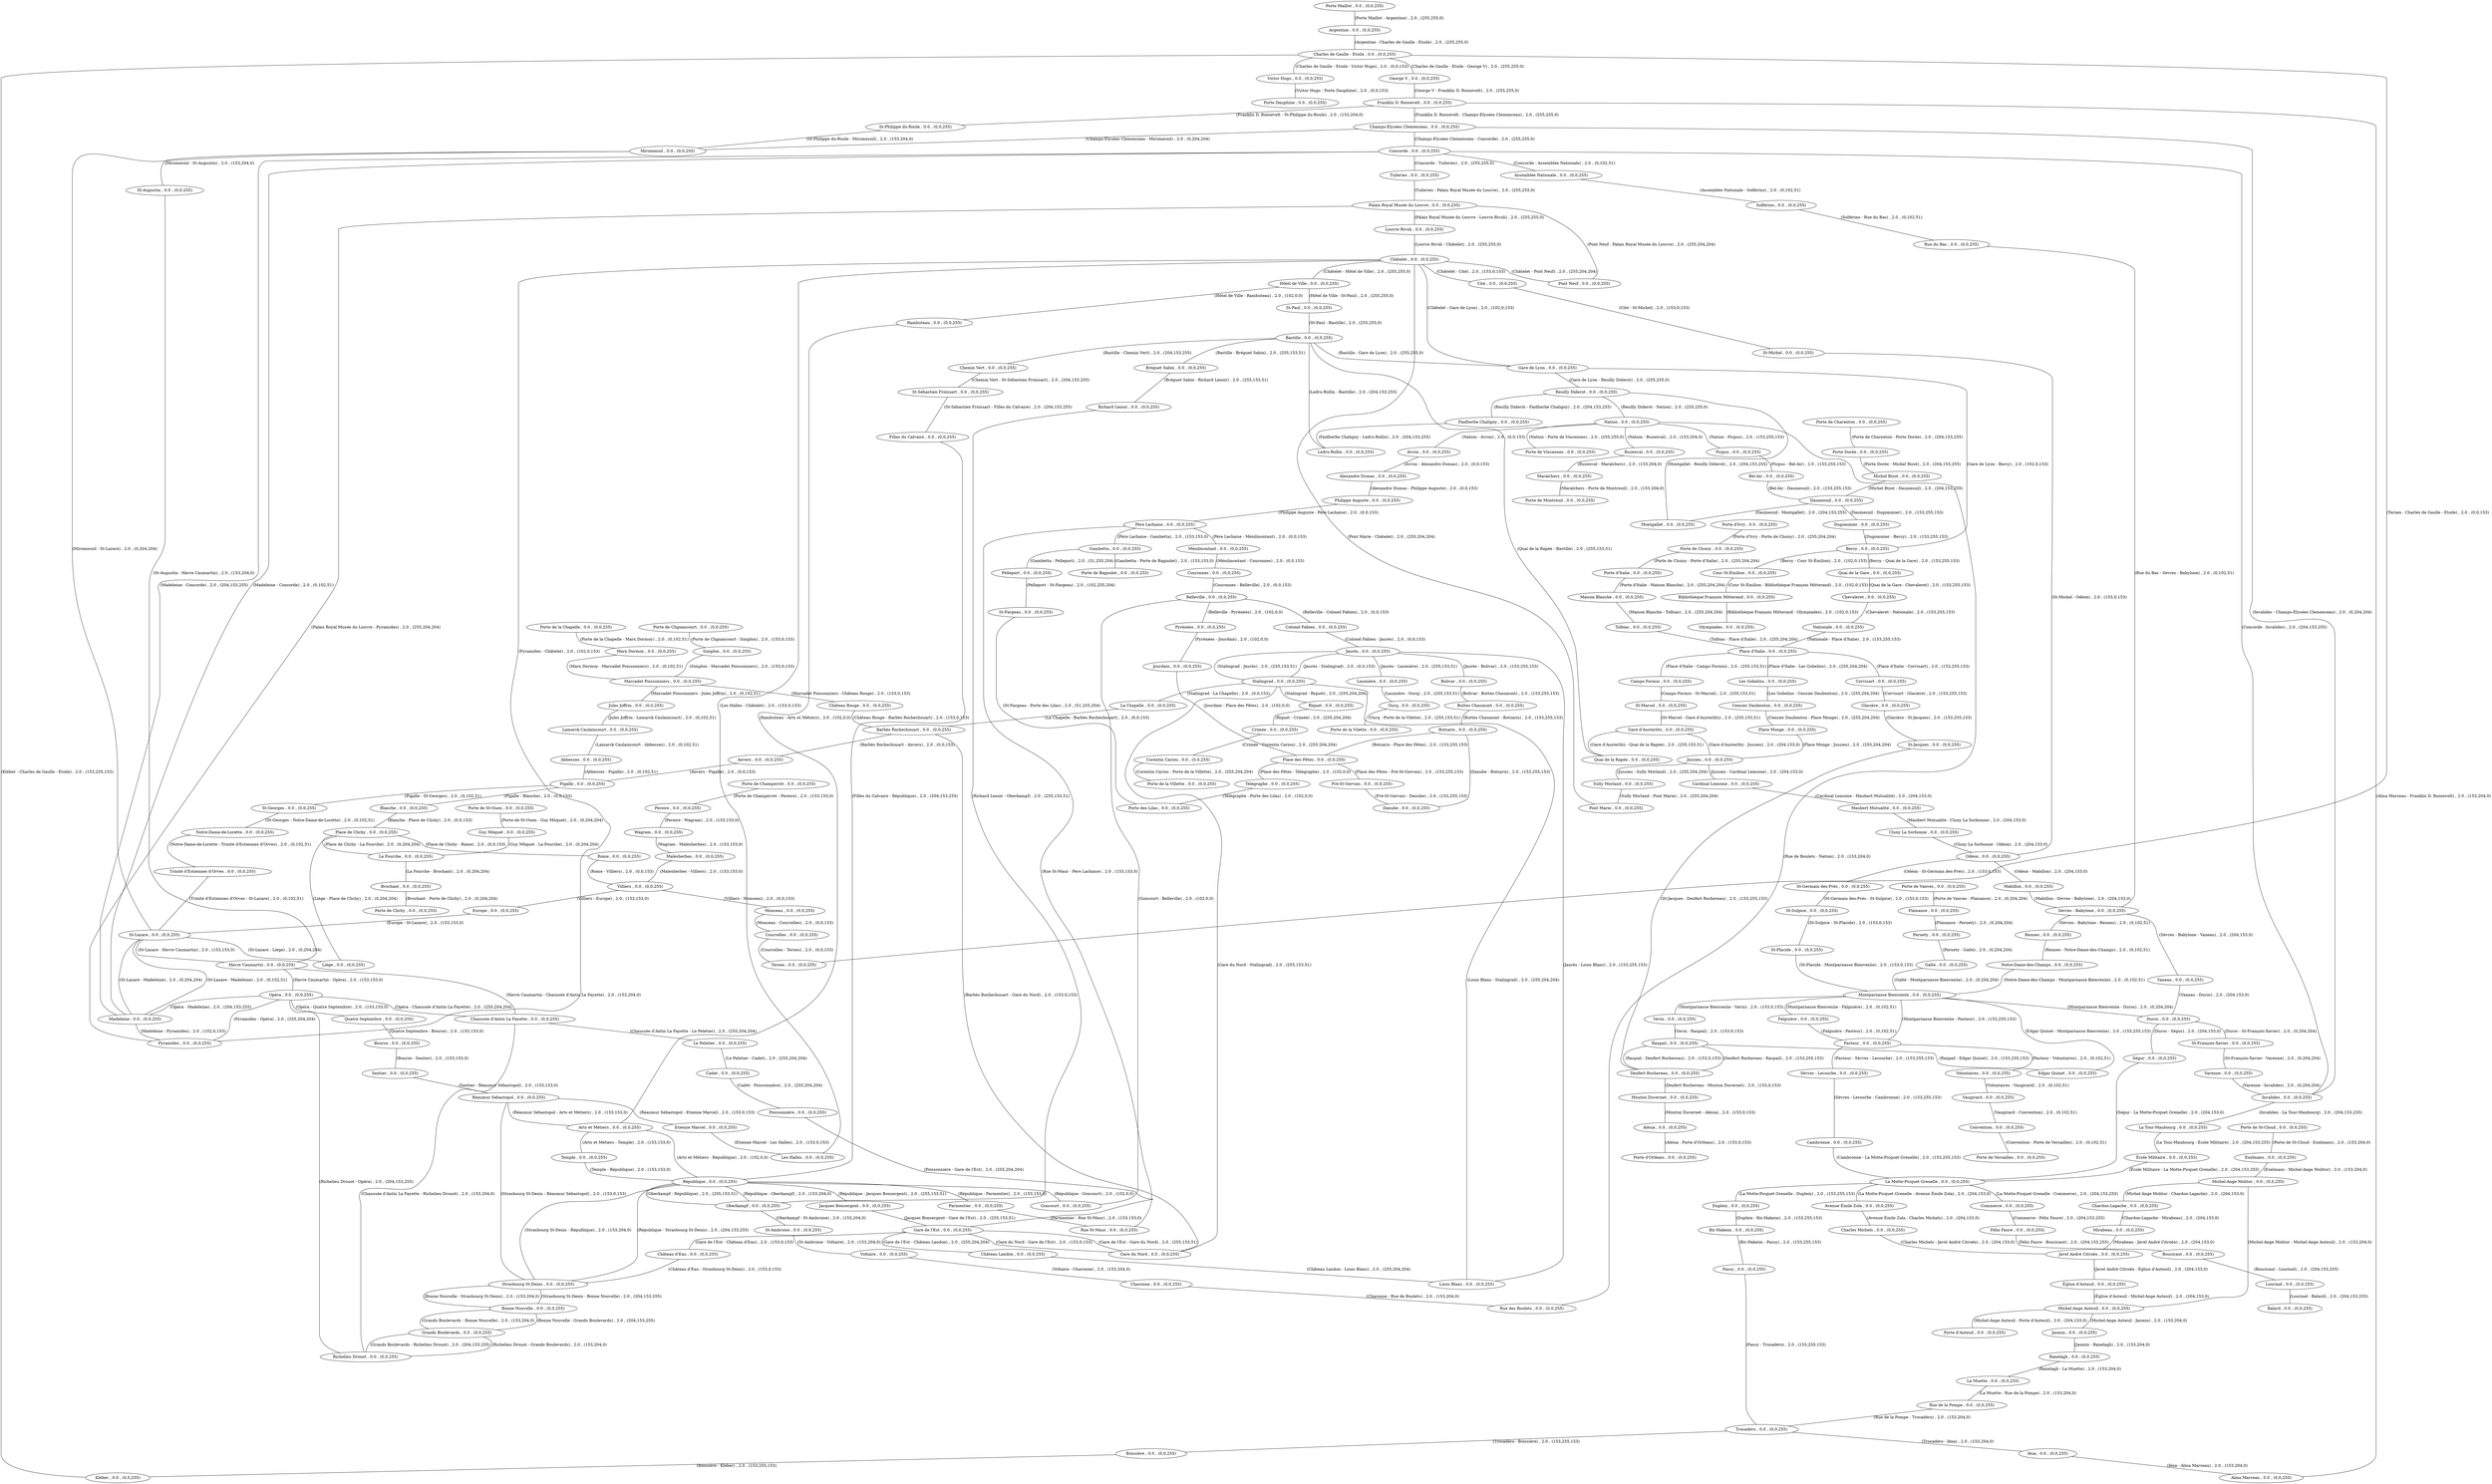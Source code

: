 graph G {
  1 [label = "Porte Maillot , 0.0 , (0,0,255)"];
  2 [label = "Argentine , 0.0 , (0,0,255)"];
  3 [label = "Charles de Gaulle - Etoile , 0.0 , (0,0,255)"];
  4 [label = "George V , 0.0 , (0,0,255)"];
  5 [label = "Franklin D. Roosevelt , 0.0 , (0,0,255)"];
  6 [label = "Champs-Elysées Clemenceau , 0.0 , (0,0,255)"];
  7 [label = "Concorde , 0.0 , (0,0,255)"];
  8 [label = "Tuileries , 0.0 , (0,0,255)"];
  9 [label = "Palais Royal Musée du Louvre , 0.0 , (0,0,255)"];
  10 [label = "Louvre Rivoli , 0.0 , (0,0,255)"];
  11 [label = "Châtelet , 0.0 , (0,0,255)"];
  12 [label = "Hôtel de Ville , 0.0 , (0,0,255)"];
  13 [label = "St-Paul , 0.0 , (0,0,255)"];
  14 [label = "Bastille , 0.0 , (0,0,255)"];
  15 [label = "Gare de Lyon , 0.0 , (0,0,255)"];
  16 [label = "Reuilly Diderot , 0.0 , (0,0,255)"];
  17 [label = "Nation , 0.0 , (0,0,255)"];
  18 [label = "Porte de Vincennes , 0.0 , (0,0,255)"];
  19 [label = "Avron , 0.0 , (0,0,255)"];
  20 [label = "Alexandre Dumas , 0.0 , (0,0,255)"];
  21 [label = "Philippe Auguste , 0.0 , (0,0,255)"];
  22 [label = "Père Lachaise , 0.0 , (0,0,255)"];
  23 [label = "Ménilmontant , 0.0 , (0,0,255)"];
  24 [label = "Couronnes , 0.0 , (0,0,255)"];
  25 [label = "Belleville , 0.0 , (0,0,255)"];
  26 [label = "Colonel Fabien , 0.0 , (0,0,255)"];
  27 [label = "Jaurès , 0.0 , (0,0,255)"];
  28 [label = "Stalingrad , 0.0 , (0,0,255)"];
  29 [label = "La Chapelle , 0.0 , (0,0,255)"];
  30 [label = "Barbès Rochechouart , 0.0 , (0,0,255)"];
  31 [label = "Anvers , 0.0 , (0,0,255)"];
  32 [label = "Pigalle , 0.0 , (0,0,255)"];
  33 [label = "Blanche , 0.0 , (0,0,255)"];
  34 [label = "Place de Clichy , 0.0 , (0,0,255)"];
  35 [label = "Rome , 0.0 , (0,0,255)"];
  36 [label = "Villiers , 0.0 , (0,0,255)"];
  37 [label = "Monceau , 0.0 , (0,0,255)"];
  38 [label = "Courcelles , 0.0 , (0,0,255)"];
  39 [label = "Ternes , 0.0 , (0,0,255)"];
  40 [label = "Porte de Champerret , 0.0 , (0,0,255)"];
  41 [label = "Pereire , 0.0 , (0,0,255)"];
  42 [label = "Wagram , 0.0 , (0,0,255)"];
  43 [label = "Malesherbes , 0.0 , (0,0,255)"];
  44 [label = "Europe , 0.0 , (0,0,255)"];
  45 [label = "St-Lazare , 0.0 , (0,0,255)"];
  46 [label = "Havre Caumartin , 0.0 , (0,0,255)"];
  47 [label = "Opéra , 0.0 , (0,0,255)"];
  48 [label = "Quatre Septembre , 0.0 , (0,0,255)"];
  49 [label = "Bourse , 0.0 , (0,0,255)"];
  50 [label = "Sentier , 0.0 , (0,0,255)"];
  51 [label = "Réaumur Sébastopol , 0.0 , (0,0,255)"];
  52 [label = "Arts et Métiers , 0.0 , (0,0,255)"];
  53 [label = "Temple , 0.0 , (0,0,255)"];
  54 [label = "République , 0.0 , (0,0,255)"];
  55 [label = "Parmentier , 0.0 , (0,0,255)"];
  56 [label = "Rue St-Maur , 0.0 , (0,0,255)"];
  57 [label = "Gambetta , 0.0 , (0,0,255)"];
  58 [label = "Porte de Bagnolet , 0.0 , (0,0,255)"];
  59 [label = "Pelleport , 0.0 , (0,0,255)"];
  60 [label = "St-Fargeau , 0.0 , (0,0,255)"];
  61 [label = "Porte des Lilas , 0.0 , (0,0,255)"];
  62 [label = "Porte de Clignancourt , 0.0 , (0,0,255)"];
  63 [label = "Simplon , 0.0 , (0,0,255)"];
  64 [label = "Marcadet Poissonniers , 0.0 , (0,0,255)"];
  65 [label = "Château Rouge , 0.0 , (0,0,255)"];
  66 [label = "Gare du Nord , 0.0 , (0,0,255)"];
  67 [label = "Gare de l'Est , 0.0 , (0,0,255)"];
  68 [label = "Château d'Eau , 0.0 , (0,0,255)"];
  69 [label = "Strasbourg St-Denis , 0.0 , (0,0,255)"];
  70 [label = "Etienne Marcel , 0.0 , (0,0,255)"];
  71 [label = "Les Halles , 0.0 , (0,0,255)"];
  72 [label = "Cité , 0.0 , (0,0,255)"];
  73 [label = "St-Michel , 0.0 , (0,0,255)"];
  74 [label = "Odéon , 0.0 , (0,0,255)"];
  75 [label = "St-Germain des-Prés , 0.0 , (0,0,255)"];
  76 [label = "St-Sulpice , 0.0 , (0,0,255)"];
  77 [label = "St-Placide , 0.0 , (0,0,255)"];
  78 [label = "Montparnasse Bienvenüe , 0.0 , (0,0,255)"];
  79 [label = "Vavin , 0.0 , (0,0,255)"];
  80 [label = "Raspail , 0.0 , (0,0,255)"];
  81 [label = "Denfert Rochereau , 0.0 , (0,0,255)"];
  82 [label = "Mouton Duvernet , 0.0 , (0,0,255)"];
  83 [label = "Alésia , 0.0 , (0,0,255)"];
  84 [label = "Mirabeau , 0.0 , (0,0,255)"];
  85 [label = "Place d'Italie , 0.0 , (0,0,255)"];
  86 [label = "Campo Formio , 0.0 , (0,0,255)"];
  87 [label = "Pyramides , 0.0 , (0,0,255)"];
  88 [label = "Gare d'Austerlitz , 0.0 , (0,0,255)"];
  89 [label = "Quai de la Rapée , 0.0 , (0,0,255)"];
  90 [label = "Bréguet Sabin , 0.0 , (0,0,255)"];
  91 [label = "Richard Lenoir , 0.0 , (0,0,255)"];
  92 [label = "Oberkampf , 0.0 , (0,0,255)"];
  93 [label = "Jacques Bonsergent , 0.0 , (0,0,255)"];
  94 [label = "Laumière , 0.0 , (0,0,255)"];
  95 [label = "Ourq , 0.0 , (0,0,255)"];
  96 [label = "Porte de la Vilette , 0.0 , (0,0,255)"];
  97 [label = "Picpus , 0.0 , (0,0,255)"];
  98 [label = "Bel-Air , 0.0 , (0,0,255)"];
  99 [label = "Daumesnil , 0.0 , (0,0,255)"];
  100 [label = "Dugommier , 0.0 , (0,0,255)"];
  101 [label = "Bercy , 0.0 , (0,0,255)"];
  102 [label = "Quai de la Gare , 0.0 , (0,0,255)"];
  103 [label = "Chevaleret , 0.0 , (0,0,255)"];
  104 [label = "Nationale , 0.0 , (0,0,255)"];
  105 [label = "Corvisart , 0.0 , (0,0,255)"];
  106 [label = "Glacière , 0.0 , (0,0,255)"];
  107 [label = "St-Jacques , 0.0 , (0,0,255)"];
  108 [label = "Edgar Quinet , 0.0 , (0,0,255)"];
  109 [label = "Pasteur , 0.0 , (0,0,255)"];
  110 [label = "Sèvres - Lecourbe , 0.0 , (0,0,255)"];
  111 [label = "Cambronne , 0.0 , (0,0,255)"];
  112 [label = "La Motte-Picquet Grenelle , 0.0 , (0,0,255)"];
  113 [label = "Dupleix , 0.0 , (0,0,255)"];
  114 [label = "Bir-Hakeim , 0.0 , (0,0,255)"];
  115 [label = "Passy , 0.0 , (0,0,255)"];
  116 [label = "Trocadéro , 0.0 , (0,0,255)"];
  117 [label = "Boissière , 0.0 , (0,0,255)"];
  118 [label = "Kléber , 0.0 , (0,0,255)"];
  119 [label = "Porte d'Ivry , 0.0 , (0,0,255)"];
  120 [label = "Porte de Choisy , 0.0 , (0,0,255)"];
  121 [label = "Porte d'Italie , 0.0 , (0,0,255)"];
  122 [label = "Maison Blanche , 0.0 , (0,0,255)"];
  123 [label = "Tolbiac , 0.0 , (0,0,255)"];
  124 [label = "Censier Daubenton , 0.0 , (0,0,255)"];
  125 [label = "Place Monge , 0.0 , (0,0,255)"];
  126 [label = "Jussieu , 0.0 , (0,0,255)"];
  127 [label = "Sully Morland , 0.0 , (0,0,255)"];
  128 [label = "Pont Marie , 0.0 , (0,0,255)"];
  129 [label = "Pont Neuf , 0.0 , (0,0,255)"];
  130 [label = "Chaussée d'Antin La Fayette , 0.0 , (0,0,255)"];
  131 [label = "Le Peletier , 0.0 , (0,0,255)"];
  132 [label = "Cadet , 0.0 , (0,0,255)"];
  133 [label = "Poissonnière , 0.0 , (0,0,255)"];
  134 [label = "Château Landon , 0.0 , (0,0,255)"];
  135 [label = "Louis Blanc , 0.0 , (0,0,255)"];
  136 [label = "Riquet , 0.0 , (0,0,255)"];
  137 [label = "Crimée , 0.0 , (0,0,255)"];
  138 [label = "Corentin Cariou , 0.0 , (0,0,255)"];
  139 [label = "Porte de la Villette , 0.0 , (0,0,255)"];
  140 [label = "Porte de Charenton , 0.0 , (0,0,255)"];
  141 [label = "Porte Dorée , 0.0 , (0,0,255)"];
  142 [label = "Michel Bizot , 0.0 , (0,0,255)"];
  143 [label = "Montgallet , 0.0 , (0,0,255)"];
  144 [label = "Faidherbe Chaligny , 0.0 , (0,0,255)"];
  145 [label = "Ledru-Rollin , 0.0 , (0,0,255)"];
  146 [label = "Chemin Vert , 0.0 , (0,0,255)"];
  147 [label = "St-Sébastien Froissart , 0.0 , (0,0,255)"];
  148 [label = "Filles du Calvaire , 0.0 , (0,0,255)"];
  149 [label = "Bonne Nouvelle , 0.0 , (0,0,255)"];
  150 [label = "Grands Boulevards , 0.0 , (0,0,255)"];
  151 [label = "Richelieu Drouot , 0.0 , (0,0,255)"];
  152 [label = "Madeleine , 0.0 , (0,0,255)"];
  153 [label = "Invalides , 0.0 , (0,0,255)"];
  154 [label = "Jules Joffrin , 0.0 , (0,0,255)"];
  155 [label = "École Militaire , 0.0 , (0,0,255)"];
  156 [label = "Commerce , 0.0 , (0,0,255)"];
  157 [label = "Félix Faure , 0.0 , (0,0,255)"];
  158 [label = "Boucicaut , 0.0 , (0,0,255)"];
  159 [label = "Lourmel , 0.0 , (0,0,255)"];
  160 [label = "Balard , 0.0 , (0,0,255)"];
  161 [label = "Porte de St-Cloud , 0.0 , (0,0,255)"];
  162 [label = "Exelmans , 0.0 , (0,0,255)"];
  163 [label = "Michel-Ange Molitor , 0.0 , (0,0,255)"];
  164 [label = "Michel-Ange Auteuil , 0.0 , (0,0,255)"];
  165 [label = "Jasmin , 0.0 , (0,0,255)"];
  166 [label = "Ranelagh , 0.0 , (0,0,255)"];
  167 [label = "La Muette , 0.0 , (0,0,255)"];
  168 [label = "Rue de la Pompe , 0.0 , (0,0,255)"];
  169 [label = "Iéna , 0.0 , (0,0,255)"];
  170 [label = "Alma Marceau , 0.0 , (0,0,255)"];
  171 [label = "St-Philippe du-Roule , 0.0 , (0,0,255)"];
  172 [label = "Miromesnil , 0.0 , (0,0,255)"];
  173 [label = "St-Augustin , 0.0 , (0,0,255)"];
  174 [label = "St-Ambroise , 0.0 , (0,0,255)"];
  175 [label = "Voltaire , 0.0 , (0,0,255)"];
  176 [label = "Charonne , 0.0 , (0,0,255)"];
  177 [label = "Rue des Boulets , 0.0 , (0,0,255)"];
  178 [label = "Buzenval , 0.0 , (0,0,255)"];
  179 [label = "Maraîchers , 0.0 , (0,0,255)"];
  180 [label = "Porte de Montreuil , 0.0 , (0,0,255)"];
  181 [label = "Cardinal Lemoine , 0.0 , (0,0,255)"];
  182 [label = "Maubert Mutualité , 0.0 , (0,0,255)"];
  183 [label = "Cluny La Sorbonne , 0.0 , (0,0,255)"];
  184 [label = "Mabillon , 0.0 , (0,0,255)"];
  185 [label = "Sèvres - Babylone , 0.0 , (0,0,255)"];
  186 [label = "Bolivar , 0.0 , (0,0,255)"];
  187 [label = "Buttes Chaumont , 0.0 , (0,0,255)"];
  188 [label = "Place des Fêtes , 0.0 , (0,0,255)"];
  189 [label = "Pré-St-Gervais , 0.0 , (0,0,255)"];
  190 [label = "Danube , 0.0 , (0,0,255)"];
  191 [label = "Vaneau , 0.0 , (0,0,255)"];
  192 [label = "Duroc , 0.0 , (0,0,255)"];
  193 [label = "Ségur , 0.0 , (0,0,255)"];
  194 [label = "Avenue Émile Zola , 0.0 , (0,0,255)"];
  195 [label = "Charles Michels , 0.0 , (0,0,255)"];
  196 [label = "Javel André Citroën , 0.0 , (0,0,255)"];
  197 [label = "Église d'Auteuil , 0.0 , (0,0,255)"];
  198 [label = "Chardon-Lagache , 0.0 , (0,0,255)"];
  199 [label = "Porte d'Auteuil , 0.0 , (0,0,255)"];
  200 [label = "Rambuteau , 0.0 , (0,0,255)"];
  201 [label = "Goncourt , 0.0 , (0,0,255)"];
  202 [label = "Pyrénées , 0.0 , (0,0,255)"];
  203 [label = "Jourdain , 0.0 , (0,0,255)"];
  204 [label = "Télégraphe , 0.0 , (0,0,255)"];
  205 [label = "Porte de la Chapelle , 0.0 , (0,0,255)"];
  206 [label = "Marx Dormoy , 0.0 , (0,0,255)"];
  207 [label = "Lamarck Caulaincourt , 0.0 , (0,0,255)"];
  208 [label = "Abbesses , 0.0 , (0,0,255)"];
  209 [label = "St-Georges , 0.0 , (0,0,255)"];
  210 [label = "Notre-Dame-de-Lorette , 0.0 , (0,0,255)"];
  211 [label = "Trinité d'Estiennes d'Orves , 0.0 , (0,0,255)"];
  212 [label = "Assemblée Nationale , 0.0 , (0,0,255)"];
  213 [label = "Solférino , 0.0 , (0,0,255)"];
  214 [label = "Rue du Bac , 0.0 , (0,0,255)"];
  215 [label = "Rennes , 0.0 , (0,0,255)"];
  216 [label = "Notre-Dame-des-Champs , 0.0 , (0,0,255)"];
  217 [label = "Falguière , 0.0 , (0,0,255)"];
  218 [label = "Volontaires , 0.0 , (0,0,255)"];
  219 [label = "Vaugirard , 0.0 , (0,0,255)"];
  220 [label = "Convention , 0.0 , (0,0,255)"];
  221 [label = "Porte de Versailles , 0.0 , (0,0,255)"];
  222 [label = "Porte de Vanves , 0.0 , (0,0,255)"];
  223 [label = "Plaisance , 0.0 , (0,0,255)"];
  224 [label = "Pernety , 0.0 , (0,0,255)"];
  225 [label = "Gaîté , 0.0 , (0,0,255)"];
  226 [label = "St-François-Xavier , 0.0 , (0,0,255)"];
  227 [label = "Varenne , 0.0 , (0,0,255)"];
  228 [label = "Liège , 0.0 , (0,0,255)"];
  229 [label = "La Fourche , 0.0 , (0,0,255)"];
  230 [label = "Brochant , 0.0 , (0,0,255)"];
  231 [label = "Guy Môquet , 0.0 , (0,0,255)"];
  232 [label = "Porte de St-Ouen , 0.0 , (0,0,255)"];
  233 [label = "Porte de Clichy , 0.0 , (0,0,255)"];
  234 [label = "Cour St-Émilion , 0.0 , (0,0,255)"];
  235 [label = "Bibliothèque François Mitterand , 0.0 , (0,0,255)"];
  236 [label = "Olympiades , 0.0 , (0,0,255)"];
  237 [label = "Victor Hugo , 0.0 , (0,0,255)"];
  238 [label = "Porte Dauphine , 0.0 , (0,0,255)"];
  239 [label = "Porte d'Orléans , 0.0 , (0,0,255)"];
  240 [label = "St-Marcel , 0.0 , (0,0,255)"];
  241 [label = "Les Gobelins , 0.0 , (0,0,255)"];
  242 [label = "La Tour-Maubourg , 0.0 , (0,0,255)"];
  243 [label = "Botzaris , 0.0 , (0,0,255)"];
  1 -- 2 [label = "(Porte Maillot - Argentine) , 2.0 , (255,255,0)"];
  2 -- 3 [label = "(Argentine - Charles de Gaulle - Etoile) , 2.0 , (255,255,0)"];
  3 -- 4 [label = "(Charles de Gaulle - Etoile - George V) , 2.0 , (255,255,0)"];
  4 -- 5 [label = "(George V - Franklin D. Roosevelt) , 2.0 , (255,255,0)"];
  5 -- 6 [label = "(Franklin D. Roosevelt - Champs-Elysées Clemenceau) , 2.0 , (255,255,0)"];
  6 -- 7 [label = "(Champs-Elysées Clemenceau - Concorde) , 2.0 , (255,255,0)"];
  7 -- 8 [label = "(Concorde - Tuileries) , 2.0 , (255,255,0)"];
  8 -- 9 [label = "(Tuileries - Palais Royal Musée du Louvre) , 2.0 , (255,255,0)"];
  9 -- 10 [label = "(Palais Royal Musée du Louvre - Louvre Rivoli) , 2.0 , (255,255,0)"];
  10 -- 11 [label = "(Louvre Rivoli - Châtelet) , 2.0 , (255,255,0)"];
  11 -- 12 [label = "(Châtelet - Hôtel de Ville) , 2.0 , (255,255,0)"];
  12 -- 13 [label = "(Hôtel de Ville - St-Paul) , 2.0 , (255,255,0)"];
  13 -- 14 [label = "(St-Paul - Bastille) , 2.0 , (255,255,0)"];
  14 -- 15 [label = "(Bastille - Gare de Lyon) , 2.0 , (255,255,0)"];
  15 -- 16 [label = "(Gare de Lyon - Reuilly Diderot) , 2.0 , (255,255,0)"];
  16 -- 17 [label = "(Reuilly Diderot - Nation) , 2.0 , (255,255,0)"];
  17 -- 18 [label = "(Nation - Porte de Vincennes) , 2.0 , (255,255,0)"];
  17 -- 19 [label = "(Nation - Avron) , 2.0 , (0,0,153)"];
  19 -- 20 [label = "(Avron - Alexandre Dumas) , 2.0 , (0,0,153)"];
  20 -- 21 [label = "(Alexandre Dumas - Philippe Auguste) , 2.0 , (0,0,153)"];
  21 -- 22 [label = "(Philippe Auguste - Père Lachaise) , 2.0 , (0,0,153)"];
  22 -- 23 [label = "(Père Lachaise - Ménilmontant) , 2.0 , (0,0,153)"];
  23 -- 24 [label = "(Ménilmontant - Couronnes) , 2.0 , (0,0,153)"];
  24 -- 25 [label = "(Couronnes - Belleville) , 2.0 , (0,0,153)"];
  25 -- 26 [label = "(Belleville - Colonel Fabien) , 2.0 , (0,0,153)"];
  26 -- 27 [label = "(Colonel Fabien - Jaurès) , 2.0 , (0,0,153)"];
  27 -- 28 [label = "(Jaurès - Stalingrad) , 2.0 , (0,0,153)"];
  28 -- 29 [label = "(Stalingrad - La Chapelle) , 2.0 , (0,0,153)"];
  29 -- 30 [label = "(La Chapelle - Barbès Rochechouart) , 2.0 , (0,0,153)"];
  30 -- 31 [label = "(Barbès Rochechouart - Anvers) , 2.0 , (0,0,153)"];
  31 -- 32 [label = "(Anvers - Pigalle) , 2.0 , (0,0,153)"];
  32 -- 33 [label = "(Pigalle - Blanche) , 2.0 , (0,0,153)"];
  33 -- 34 [label = "(Blanche - Place de Clichy) , 2.0 , (0,0,153)"];
  34 -- 35 [label = "(Place de Clichy - Rome) , 2.0 , (0,0,153)"];
  35 -- 36 [label = "(Rome - Villiers) , 2.0 , (0,0,153)"];
  36 -- 37 [label = "(Villiers - Monceau) , 2.0 , (0,0,153)"];
  37 -- 38 [label = "(Monceau - Courcelles) , 2.0 , (0,0,153)"];
  38 -- 39 [label = "(Courcelles - Ternes) , 2.0 , (0,0,153)"];
  39 -- 3 [label = "(Ternes - Charles de Gaulle - Etoile) , 2.0 , (0,0,153)"];
  3 -- 237 [label = "(Charles de Gaulle - Etoile - Victor Hugo) , 2.0 , (0,0,153)"];
  237 -- 238 [label = "(Victor Hugo - Porte Dauphine) , 2.0 , (0,0,153)"];
  40 -- 41 [label = "(Porte de Champerret - Pereire) , 2.0 , (153,153,0)"];
  41 -- 42 [label = "(Pereire - Wagram) , 2.0 , (153,153,0)"];
  42 -- 43 [label = "(Wagram - Malesherbes) , 2.0 , (153,153,0)"];
  43 -- 36 [label = "(Malesherbes - Villiers) , 2.0 , (153,153,0)"];
  36 -- 44 [label = "(Villiers - Europe) , 2.0 , (153,153,0)"];
  44 -- 45 [label = "(Europe - St-Lazare) , 2.0 , (153,153,0)"];
  45 -- 46 [label = "(St-Lazare - Havre Caumartin) , 2.0 , (153,153,0)"];
  46 -- 47 [label = "(Havre Caumartin - Opéra) , 2.0 , (153,153,0)"];
  47 -- 48 [label = "(Opéra - Quatre Septembre) , 2.0 , (153,153,0)"];
  48 -- 49 [label = "(Quatre Septembre - Bourse) , 2.0 , (153,153,0)"];
  49 -- 50 [label = "(Bourse - Sentier) , 2.0 , (153,153,0)"];
  50 -- 51 [label = "(Sentier - Réaumur Sébastopol) , 2.0 , (153,153,0)"];
  51 -- 52 [label = "(Réaumur Sébastopol - Arts et Métiers) , 2.0 , (153,153,0)"];
  52 -- 53 [label = "(Arts et Métiers - Temple) , 2.0 , (153,153,0)"];
  53 -- 54 [label = "(Temple - République) , 2.0 , (153,153,0)"];
  54 -- 55 [label = "(République - Parmentier) , 2.0 , (153,153,0)"];
  55 -- 56 [label = "(Parmentier - Rue St-Maur) , 2.0 , (153,153,0)"];
  56 -- 22 [label = "(Rue St-Maur - Père Lachaise) , 2.0 , (153,153,0)"];
  22 -- 57 [label = "(Père Lachaise - Gambetta) , 2.0 , (153,153,0)"];
  57 -- 58 [label = "(Gambetta - Porte de Bagnolet) , 2.0 , (153,153,0)"];
  62 -- 63 [label = "(Porte de Clignancourt - Simplon) , 2.0 , (153,0,153)"];
  63 -- 64 [label = "(Simplon - Marcadet Poissonniers) , 2.0 , (153,0,153)"];
  64 -- 65 [label = "(Marcadet Poissonniers - Château Rouge) , 2.0 , (153,0,153)"];
  65 -- 30 [label = "(Château Rouge - Barbès Rochechouart) , 2.0 , (153,0,153)"];
  30 -- 66 [label = "(Barbès Rochechouart - Gare du Nord) , 2.0 , (153,0,153)"];
  66 -- 67 [label = "(Gare du Nord - Gare de l'Est) , 2.0 , (153,0,153)"];
  67 -- 68 [label = "(Gare de l'Est - Château d'Eau) , 2.0 , (153,0,153)"];
  68 -- 69 [label = "(Château d'Eau - Strasbourg St-Denis) , 2.0 , (153,0,153)"];
  69 -- 51 [label = "(Strasbourg St-Denis - Réaumur Sébastopol) , 2.0 , (153,0,153)"];
  51 -- 70 [label = "(Réaumur Sébastopol - Etienne Marcel) , 2.0 , (153,0,153)"];
  70 -- 71 [label = "(Etienne Marcel - Les Halles) , 2.0 , (153,0,153)"];
  71 -- 11 [label = "(Les Halles - Châtelet) , 2.0 , (153,0,153)"];
  11 -- 72 [label = "(Châtelet - Cité) , 2.0 , (153,0,153)"];
  72 -- 73 [label = "(Cité - St-Michel) , 2.0 , (153,0,153)"];
  73 -- 74 [label = "(St-Michel - Odéon) , 2.0 , (153,0,153)"];
  74 -- 75 [label = "(Odéon - St-Germain des-Prés) , 2.0 , (153,0,153)"];
  75 -- 76 [label = "(St-Germain des-Prés - St-Sulpice) , 2.0 , (153,0,153)"];
  76 -- 77 [label = "(St-Sulpice - St-Placide) , 2.0 , (153,0,153)"];
  77 -- 78 [label = "(St-Placide - Montparnasse Bienvenüe) , 2.0 , (153,0,153)"];
  78 -- 79 [label = "(Montparnasse Bienvenûe - Vavin) , 2.0 , (153,0,153)"];
  79 -- 80 [label = "(Vavin - Raspail) , 2.0 , (153,0,153)"];
  80 -- 81 [label = "(Raspail - Denfert Rochereau) , 2.0 , (153,0,153)"];
  81 -- 82 [label = "(Denfert Rochereau - Mouton Duvernet) , 2.0 , (153,0,153)"];
  82 -- 83 [label = "(Mouton Duvernet - Alésia) , 2.0 , (153,0,153)"];
  83 -- 239 [label = "(Alésia - Porte d'Orléans) , 2.0 , (153,0,153)"];
  85 -- 86 [label = "(Place d'Italie - Campo Formio) , 2.0 , (255,153,51)"];
  86 -- 240 [label = "(Campo Formio - St-Marcel) , 2.0 , (255,153,51)"];
  240 -- 88 [label = "(St-Marcel - Gare d'Austerlitz) , 2.0 , (255,153,51)"];
  88 -- 89 [label = "(Gare d'Austerlitz - Quai de la Rapée) , 2.0 , (255,153,51)"];
  89 -- 14 [label = "(Quai de la Rapée - Bastille) , 2.0 , (255,153,51)"];
  14 -- 90 [label = "(Bastille - Bréguet Sabin) , 2.0 , (255,153,51)"];
  90 -- 91 [label = "(Bréguet Sabin - Richard Lenoir) , 2.0 , (255,153,51)"];
  91 -- 92 [label = "(Richard Lenoir - Oberkampf) , 2.0 , (255,153,51)"];
  92 -- 54 [label = "(Oberkampf - République) , 2.0 , (255,153,51)"];
  54 -- 93 [label = "(République - Jacques Bonsergent) , 2.0 , (255,153,51)"];
  93 -- 67 [label = "(Jacques Bonsergent - Gare de l'Est) , 2.0 , (255,153,51)"];
  67 -- 66 [label = "(Gare de l'Est - Gare du Nord) , 2.0 , (255,153,51)"];
  66 -- 28 [label = "(Gare du Nord - Stalingrad) , 2.0 , (255,153,51)"];
  28 -- 27 [label = "(Stalingrad - Jaurès) , 2.0 , (255,153,51)"];
  27 -- 94 [label = "(Jaurès - Laumière) , 2.0 , (255,153,51)"];
  94 -- 95 [label = "(Laumière - Ourq) , 2.0 , (255,153,51)"];
  95 -- 96 [label = "(Ourq - Porte de la Vilette) , 2.0 , (255,153,51)"];
  17 -- 97 [label = "(Nation - Picpus) , 2.0 , (153,255,153)"];
  97 -- 98 [label = "(Picpus - Bel-Air) , 2.0 , (153,255,153)"];
  98 -- 99 [label = "(Bel-Air - Daumesnil) , 2.0 , (153,255,153)"];
  99 -- 100 [label = "(Daumesnil - Dugommier) , 2.0 , (153,255,153)"];
  100 -- 101 [label = "(Dugommier - Bercy) , 2.0 , (153,255,153)"];
  101 -- 102 [label = "(Bercy - Quai de la Gare) , 2.0 , (153,255,153)"];
  102 -- 103 [label = "(Quai de la Gare - Chevaleret) , 2.0 , (153,255,153)"];
  103 -- 104 [label = "(Chevaleret - Nationale) , 2.0 , (153,255,153)"];
  104 -- 85 [label = "(Nationale - Place d'Italie) , 2.0 , (153,255,153)"];
  85 -- 105 [label = "(Place d'Italie - Corvisart) , 2.0 , (153,255,153)"];
  105 -- 106 [label = "(Corvisart - Glacière) , 2.0 , (153,255,153)"];
  106 -- 107 [label = "(Glacière - St-Jacques) , 2.0 , (153,255,153)"];
  107 -- 81 [label = "(St-Jacques - Denfert Rochereau) , 2.0 , (153,255,153)"];
  81 -- 80 [label = "(Denfert Rochereau - Raspail) , 2.0 , (153,255,153)"];
  80 -- 108 [label = "(Raspail - Edgar Quinet) , 2.0 , (153,255,153)"];
  108 -- 78 [label = "(Edgar Quinet - Montparnasse Bienvenüe) , 2.0 , (153,255,153)"];
  78 -- 109 [label = "(Montparnasse Bienvenüe - Pasteur) , 2.0 , (153,255,153)"];
  109 -- 110 [label = "(Pasteur - Sèvres - Lecourbe) , 2.0 , (153,255,153)"];
  110 -- 111 [label = "(Sèvres - Lecourbe - Cambronne) , 2.0 , (153,255,153)"];
  111 -- 112 [label = "(Cambronne - La Motte-Picquet Grenelle) , 2.0 , (153,255,153)"];
  112 -- 113 [label = "(La Motte-Picquet Grenelle - Dupleix) , 2.0 , (153,255,153)"];
  113 -- 114 [label = "(Dupleix - Bir-Hakeim) , 2.0 , (153,255,153)"];
  114 -- 115 [label = "(Bir-Hakeim - Passy) , 2.0 , (153,255,153)"];
  115 -- 116 [label = "(Passy - Trocadéro) , 2.0 , (153,255,153)"];
  116 -- 117 [label = "(Trocadéro - Boissière) , 2.0 , (153,255,153)"];
  117 -- 118 [label = "(Boissière - Kléber) , 2.0 , (153,255,153)"];
  118 -- 3 [label = "(Kléber - Charles de Gaulle - Etoile) , 2.0 , (153,255,153)"];
  119 -- 120 [label = "(Porte d'Ivry - Porte de Choisy) , 2.0 , (255,204,204)"];
  120 -- 121 [label = "(Porte de Choisy - Porte d'Italie) , 2.0 , (255,204,204)"];
  121 -- 122 [label = "(Porte d'Italie - Maison Blanche) , 2.0 , (255,204,204)"];
  122 -- 123 [label = "(Maison Blanche - Tolbiac) , 2.0 , (255,204,204)"];
  123 -- 85 [label = "(Tolbiac - Place d'Italie) , 2.0 , (255,204,204)"];
  85 -- 241 [label = "(Place d'Italie - Les Gobelins) , 2.0 , (255,204,204)"];
  241 -- 124 [label = "(Les Gobelins - Censier Daubenton) , 2.0 , (255,204,204)"];
  124 -- 125 [label = "(Censier Daubenton - Place Monge) , 2.0 , (255,204,204)"];
  125 -- 126 [label = "(Place Monge - Jussieu) , 2.0 , (255,204,204)"];
  126 -- 127 [label = "(Jussieu - Sully Morland) , 2.0 , (255,204,204)"];
  127 -- 128 [label = "(Sully Morland - Pont Marie) , 2.0 , (255,204,204)"];
  128 -- 11 [label = "(Pont Marie - Châtelet) , 2.0 , (255,204,204)"];
  11 -- 129 [label = "(Châtelet - Pont Neuf) , 2.0 , (255,204,204)"];
  129 -- 9 [label = "(Pont Neuf - Palais Royal Musée du Louvre) , 2.0 , (255,204,204)"];
  9 -- 87 [label = "(Palais Royal Musée du Louvre - Pyramides) , 2.0 , (255,204,204)"];
  87 -- 47 [label = "(Pyramides - Opéra) , 2.0 , (255,204,204)"];
  47 -- 130 [label = "(Opéra - Chaussée d'Antin La Fayette) , 2.0 , (255,204,204)"];
  130 -- 131 [label = "(Chaussée d'Antin La Fayette - Le Peletier) , 2.0 , (255,204,204)"];
  131 -- 132 [label = "(Le Peletier - Cadet) , 2.0 , (255,204,204)"];
  132 -- 133 [label = "(Cadet - Poissonnière) , 2.0 , (255,204,204)"];
  133 -- 67 [label = "(Poissonnière - Gare de l'Est) , 2.0 , (255,204,204)"];
  67 -- 134 [label = "(Gare de l'Est - Château Landon) , 2.0 , (255,204,204)"];
  134 -- 135 [label = "(Château Landon - Louis Blanc) , 2.0 , (255,204,204)"];
  135 -- 28 [label = "(Louis Blanc - Stalingrad) , 2.0 , (255,204,204)"];
  28 -- 136 [label = "(Stalingrad - Riquet) , 2.0 , (255,204,204)"];
  136 -- 137 [label = "(Riquet - Crimée) , 2.0 , (255,204,204)"];
  137 -- 138 [label = "(Crimée - Corentin Cariou) , 2.0 , (255,204,204)"];
  138 -- 139 [label = "(Corentin Cariou - Porte de la Villette) , 2.0 , (255,204,204)"];
  140 -- 141 [label = "(Porte de Charenton - Porte Dorée) , 2.0 , (204,153,255)"];
  141 -- 142 [label = "(Porte Dorée - Michel Bizot) , 2.0 , (204,153,255)"];
  142 -- 99 [label = "(Michel Bizot - Daumesnil) , 2.0 , (204,153,255)"];
  99 -- 143 [label = "(Daumesnil - Montgallet) , 2.0 , (204,153,255)"];
  143 -- 16 [label = "(Montgallet - Reuilly Diderot) , 2.0 , (204,153,255)"];
  16 -- 144 [label = "(Reuilly Diderot - Faidherbe Chaligny) , 2.0 , (204,153,255)"];
  144 -- 145 [label = "(Faidherbe Chaligny - Ledru-Rollin) , 2.0 , (204,153,255)"];
  145 -- 14 [label = "(Ledru-Rollin - Bastille) , 2.0 , (204,153,255)"];
  14 -- 146 [label = "(Bastille - Chemin Vert) , 2.0 , (204,153,255)"];
  146 -- 147 [label = "(Chemin Vert - St-Sébastien Froissart) , 2.0 , (204,153,255)"];
  147 -- 148 [label = "(St-Sébastien Froissart - Filles du Calvaire) , 2.0 , (204,153,255)"];
  148 -- 54 [label = "(Filles du Calvaire - République) , 2.0 , (204,153,255)"];
  54 -- 69 [label = "(République - Strasbourg St-Denis) , 2.0 , (204,153,255)"];
  69 -- 149 [label = "(Strasbourg St-Denis - Bonne Nouvelle) , 2.0 , (204,153,255)"];
  149 -- 150 [label = "(Bonne Nouvelle - Grands Boulevards) , 2.0 , (204,153,255)"];
  150 -- 151 [label = "(Grands Boulevards - Richelieu Drouot) , 2.0 , (204,153,255)"];
  151 -- 47 [label = "(Richelieu Drouot - Opéra) , 2.0 , (204,153,255)"];
  47 -- 152 [label = "(Opéra - Madeleine) , 2.0 , (204,153,255)"];
  152 -- 7 [label = "(Madeleine - Concorde) , 2.0 , (204,153,255)"];
  7 -- 153 [label = "(Concorde - Invalides) , 2.0 , (204,153,255)"];
  153 -- 242 [label = "(Invalides - La Tour-Maubourg) , 2.0 , (204,153,255)"];
  242 -- 155 [label = "(La Tour-Maubourg - École Militaire) , 2.0 , (204,153,255)"];
  155 -- 112 [label = "(École Militaire - La Motte-Picquet Grenelle) , 2.0 , (204,153,255)"];
  112 -- 156 [label = "(La Motte-Picquet Grenelle - Commerce) , 2.0 , (204,153,255)"];
  156 -- 157 [label = "(Commerce - Félix Faure) , 2.0 , (204,153,255)"];
  157 -- 158 [label = "(Félix Faure - Boucicaut) , 2.0 , (204,153,255)"];
  158 -- 159 [label = "(Boucicaut - Lourmel) , 2.0 , (204,153,255)"];
  159 -- 160 [label = "(Lourmel - Balard) , 2.0 , (204,153,255)"];
  161 -- 162 [label = "(Porte de St-Cloud - Exelmans) , 2.0 , (153,204,0)"];
  162 -- 163 [label = "(Exelmans - Michel-Ange Molitor) , 2.0 , (153,204,0)"];
  163 -- 164 [label = "(Michel-Ange Molitor - Michel-Ange Auteuil) , 2.0 , (153,204,0)"];
  164 -- 165 [label = "(Michel-Ange Auteuil - Jasmin) , 2.0 , (153,204,0)"];
  165 -- 166 [label = "(Jasmin - Ranelagh) , 2.0 , (153,204,0)"];
  166 -- 167 [label = "(Ranelagh - La Muette) , 2.0 , (153,204,0)"];
  167 -- 168 [label = "(La Muette - Rue de la Pompe) , 2.0 , (153,204,0)"];
  168 -- 116 [label = "(Rue de la Pompe - Trocadéro) , 2.0 , (153,204,0)"];
  116 -- 169 [label = "(Trocadéro - Iéna) , 2.0 , (153,204,0)"];
  169 -- 170 [label = "(Iéna - Alma Marceau) , 2.0 , (153,204,0)"];
  170 -- 5 [label = "(Alma Marceau - Franklin D. Roosevelt) , 2.0 , (153,204,0)"];
  5 -- 171 [label = "(Franklin D. Roosevelt - St-Philippe du-Roule) , 2.0 , (153,204,0)"];
  171 -- 172 [label = "(St-Philippe du-Roule - Miromesnil) , 2.0 , (153,204,0)"];
  172 -- 173 [label = "(Miromesnil - St-Augustin) , 2.0 , (153,204,0)"];
  173 -- 46 [label = "(St-Augustin - Havre Caumartin) , 2.0 , (153,204,0)"];
  46 -- 130 [label = "(Havre Caumartin - Chaussée d'Antin La Fayette) , 2.0 , (153,204,0)"];
  130 -- 151 [label = "(Chaussée d'Antin La Fayette - Richelieu Drouot) , 2.0 , (153,204,0)"];
  151 -- 150 [label = "(Richelieu Drouot - Grands Boulevards) , 2.0 , (153,204,0)"];
  150 -- 149 [label = "(Grands Boulevards - Bonne Nouvelle) , 2.0 , (153,204,0)"];
  149 -- 69 [label = "(Bonne Nouvelle - Strasbourg St-Denis) , 2.0 , (153,204,0)"];
  69 -- 54 [label = "(Strasbourg St-Denis - République) , 2.0 , (153,204,0)"];
  54 -- 92 [label = "(République - Oberkampf) , 2.0 , (153,204,0)"];
  92 -- 174 [label = "(Oberkampf - St-Ambroise) , 2.0 , (153,204,0)"];
  174 -- 175 [label = "(St-Ambroise - Voltaire) , 2.0 , (153,204,0)"];
  175 -- 176 [label = "(Voltaire - Charonne) , 2.0 , (153,204,0)"];
  176 -- 177 [label = "(Charonne - Rue de Boulets) , 2.0 , (153,204,0)"];
  177 -- 17 [label = "(Rue de Boulets - Nation) , 2.0 , (153,204,0)"];
  88 -- 126 [label = "(Gare d'Austerlitz - Jussieu) , 2.0 , (204,153,0)"];
  126 -- 181 [label = "(Jussieu - Cardinal Lemoine) , 2.0 , (204,153,0)"];
  181 -- 182 [label = "(Cardinal Lemoine - Maubert Mutualité) , 2.0 , (204,153,0)"];
  182 -- 183 [label = "(Maubert Mutualité - Cluny La Sorbonne) , 2.0 , (204,153,0)"];
  183 -- 74 [label = "(Cluny La Sorbonne - Odéon) , 2.0 , (204,153,0)"];
  74 -- 184 [label = "(Odéon - Mabillon) , 2.0 , (204,153,0)"];
  184 -- 185 [label = "(Mabillon - Sèvres - Babylone) , 2.0 , (204,153,0)"];
  185 -- 191 [label = "(Sèvres - Babylone - Vaneau) , 2.0 , (204,153,0)"];
  191 -- 192 [label = "(Vaneau - Duroc) , 2.0 , (204,153,0)"];
  192 -- 193 [label = "(Duroc - Ségur) , 2.0 , (204,153,0)"];
  193 -- 112 [label = "(Ségur - La Motte-Picquet Grenelle) , 2.0 , (204,153,0)"];
  112 -- 194 [label = "(La Motte-Picquet Grenelle - Avenue Émile Zola) , 2.0 , (204,153,0)"];
  194 -- 195 [label = "(Avenue Émile Zola - Charles Michels) , 2.0 , (204,153,0)"];
  195 -- 196 [label = "(Charles Michels - Javel André Citroën) , 2.0 , (204,153,0)"];
  196 -- 197 [label = "(Javel André Citroën - Église d'Auteuil) , 2.0 , (204,153,0)"];
  197 -- 164 [label = "(Église d'Auteuil - Michel-Ange Auteuil) , 2.0 , (204,153,0)"];
  164 -- 199 [label = "(Michel-Ange Auteuil - Porte d'Auteuil) , 2.0 , (204,153,0)"];
  163 -- 198 [label = "(Michel-Ange Molitor - Chardon-Lagache) , 2.0 , (204,153,0)"];
  198 -- 84 [label = "(Chardon-Lagache - Mirabeau) , 2.0 , (204,153,0)"];
  84 -- 196 [label = "(Mirabeau - Javel André Citroën) , 2.0 , (204,153,0)"];
  12 -- 200 [label = "(Hôtel de Ville - Rambuteau) , 2.0 , (102,0,0)"];
  200 -- 52 [label = "(Rambuteau - Arts et Métiers) , 2.0 , (102,0,0)"];
  52 -- 54 [label = "(Arts et Métiers - République) , 2.0 , (102,0,0)"];
  54 -- 201 [label = "(République - Goncourt) , 2.0 , (102,0,0)"];
  201 -- 25 [label = "(Goncourt - Belleville) , 2.0 , (102,0,0)"];
  25 -- 202 [label = "(Belleville - Pyrénées) , 2.0 , (102,0,0)"];
  202 -- 203 [label = "(Pyrénées - Jourdain) , 2.0 , (102,0,0)"];
  203 -- 188 [label = "(Jourdain - Place des Fêtes) , 2.0 , (102,0,0)"];
  188 -- 204 [label = "(Place des Fêtes - Télégraphe) , 2.0 , (102,0,0)"];
  204 -- 61 [label = "(Télégraphe - Porte des Lilas) , 2.0 , (102,0,0)"];
  205 -- 206 [label = "(Porte de la Chapelle - Marx Dormoy) , 2.0 , (0,102,51)"];
  206 -- 64 [label = "(Marx Dormoy - Marcadet Poissonniers) , 2.0 , (0,102,51)"];
  64 -- 154 [label = "(Marcadet Poissonniers - Jules Joffrin) , 2.0 , (0,102,51)"];
  154 -- 207 [label = "(Jules Joffrin - Lamarck Caulaincourt) , 2.0 , (0,102,51)"];
  207 -- 208 [label = "(Lamarck Caulaincourt - Abbesses) , 2.0 , (0,102,51)"];
  208 -- 32 [label = "(Abbesses - Pigalle) , 2.0 , (0,102,51)"];
  32 -- 209 [label = "(Pigalle - St-Georges) , 2.0 , (0,102,51)"];
  209 -- 210 [label = "(St-Georges - Notre-Dame-de-Lorette) , 2.0 , (0,102,51)"];
  210 -- 211 [label = "(Notre-Dame-de-Lorette - Trinité d'Estiennes d'Orves) , 2.0 , (0,102,51)"];
  211 -- 45 [label = "(Trinité d'Estiennes d'Orves - St-Lazare) , 2.0 , (0,102,51)"];
  45 -- 152 [label = "(St-Lazare - Madeleine) , 2.0 , (0,102,51)"];
  152 -- 7 [label = "(Madeleine - Concorde) , 2.0 , (0,102,51)"];
  7 -- 212 [label = "(Concorde - Assemblée Nationale) , 2.0 , (0,102,51)"];
  212 -- 213 [label = "(Assemblée Nationale - Solférino) , 2.0 , (0,102,51)"];
  213 -- 214 [label = "(Solférino - Rue du Bac) , 2.0 , (0,102,51)"];
  214 -- 185 [label = "(Rue du Bac - Sèvres - Babylone) , 2.0 , (0,102,51)"];
  185 -- 215 [label = "(Sèvres - Babylone - Rennes) , 2.0 , (0,102,51)"];
  215 -- 216 [label = "(Rennes - Notre-Dame-des-Champs) , 2.0 , (0,102,51)"];
  216 -- 78 [label = "(Notre-Dame-des-Champs - Montparnasse Bienvenüe) , 2.0 , (0,102,51)"];
  78 -- 217 [label = "(Montparnasse Bienvenüe - Falguière) , 2.0 , (0,102,51)"];
  217 -- 109 [label = "(Falguière - Pasteur) , 2.0 , (0,102,51)"];
  109 -- 218 [label = "(Pasteur - Volontaires) , 2.0 , (0,102,51)"];
  218 -- 219 [label = "(Volontaires - Vaugirard) , 2.0 , (0,102,51)"];
  219 -- 220 [label = "(Vaugirard - Convention) , 2.0 , (0,102,51)"];
  220 -- 221 [label = "(Convention - Porte de Versailles) , 2.0 , (0,102,51)"];
  222 -- 223 [label = "(Porte de Vanves - Plaisance) , 2.0 , (0,204,204)"];
  223 -- 224 [label = "(Plaisance - Pernety) , 2.0 , (0,204,204)"];
  224 -- 225 [label = "(Pernety - Gaîté) , 2.0 , (0,204,204)"];
  225 -- 78 [label = "(Gaîté - Montparnasse Bienvenüe) , 2.0 , (0,204,204)"];
  78 -- 192 [label = "(Montparnasse Bienvenüe - Duroc) , 2.0 , (0,204,204)"];
  192 -- 226 [label = "(Duroc - St-François-Xavier) , 2.0 , (0,204,204)"];
  226 -- 227 [label = "(St-François-Xavier - Varenne) , 2.0 , (0,204,204)"];
  227 -- 153 [label = "(Varenne - Invalides) , 2.0 , (0,204,204)"];
  153 -- 6 [label = "(Invalides - Champs-Elysées Clemenceau) , 2.0 , (0,204,204)"];
  6 -- 172 [label = "(Champs-Elysées Clemenceau - Miromesnil) , 2.0 , (0,204,204)"];
  172 -- 45 [label = "(Miromesnil - St-Lazare) , 2.0 , (0,204,204)"];
  45 -- 228 [label = "(St-Lazare - Liège) , 2.0 , (0,204,204)"];
  228 -- 34 [label = "(Liège - Place de Clichy) , 2.0 , (0,204,204)"];
  34 -- 229 [label = "(Place de Clichy - La Fourche) , 2.0 , (0,204,204)"];
  229 -- 230 [label = "(La Fourche - Brochant) , 2.0 , (0,204,204)"];
  230 -- 233 [label = "(Brochant - Porte de Clichy) , 2.0 , (0,204,204)"];
  232 -- 231 [label = "(Porte de St-Ouen - Guy Môquet) , 2.0 , (0,204,204)"];
  231 -- 229 [label = "(Guy Môquet - La Fourche) , 2.0 , (0,204,204)"];
  45 -- 152 [label = "(St-Lazare - Madeleine) , 2.0 , (0,204,204)"];
  152 -- 87 [label = "(Madeleine - Pyramides) , 2.0 , (102,0,153)"];
  87 -- 11 [label = "(Pyramides - Châtelet) , 2.0 , (102,0,153)"];
  11 -- 15 [label = "(Châtelet - Gare de Lyon) , 2.0 , (102,0,153)"];
  15 -- 101 [label = "(Gare de Lyon - Bercy) , 2.0 , (102,0,153)"];
  101 -- 234 [label = "(Bercy - Cour St-Émilion) , 2.0 , (102,0,153)"];
  234 -- 235 [label = "(Cour St-Émilion - Bibliothèque François Mitterand) , 2.0 , (102,0,153)"];
  235 -- 236 [label = "(Bibliothèque François Mitterand - Olympiades) , 2.0 , (102,0,153)"];
  27 -- 186 [label = "(Jaurès - Bolivar) , 2.0 , (153,255,153)"];
  186 -- 187 [label = "(Bolivar - Buttes Chaumont) , 2.0 , (153,255,153)"];
  187 -- 243 [label = "(Buttes Chaumont - Botzaris) , 2.0 , (153,255,153)"];
  243 -- 188 [label = "(Botzaris - Place des Fêtes) , 2.0 , (153,255,153)"];
  188 -- 189 [label = "(Place des Fêtes - Pré-St-Gervais) , 2.0 , (153,255,153)"];
  189 -- 190 [label = "(Pré-St-Gervais - Danube) , 2.0 , (153,255,153)"];
  190 -- 243 [label = "(Danube - Botzaris) , 2.0 , (153,255,153)"];
  57 -- 59 [label = "(Gambetta - Pelleport) , 2.0 , (51,255,204)"];
  59 -- 60 [label = "(Pelleport - St-Fargeau) , 2.0 , (102,255,204)"];
  60 -- 61 [label = "(St-Fargeau - Porte des Lilas) , 2.0 , (51,255,204)"];
  27 -- 135 [label = "(Jaurès - Louis Blanc) , 2.0 , (153,255,153)"];
  17 -- 178 [label = "(Nation - Buzenval) , 2.0 , (153,204,0)"];
  178 -- 179 [label = "(Buzenval - Maraîchers) , 2.0 , (153,204,0)"];
  179 -- 180 [label = "(Maraîchers - Porte de Montreuil) , 2.0 , (153,204,0)"];
}
